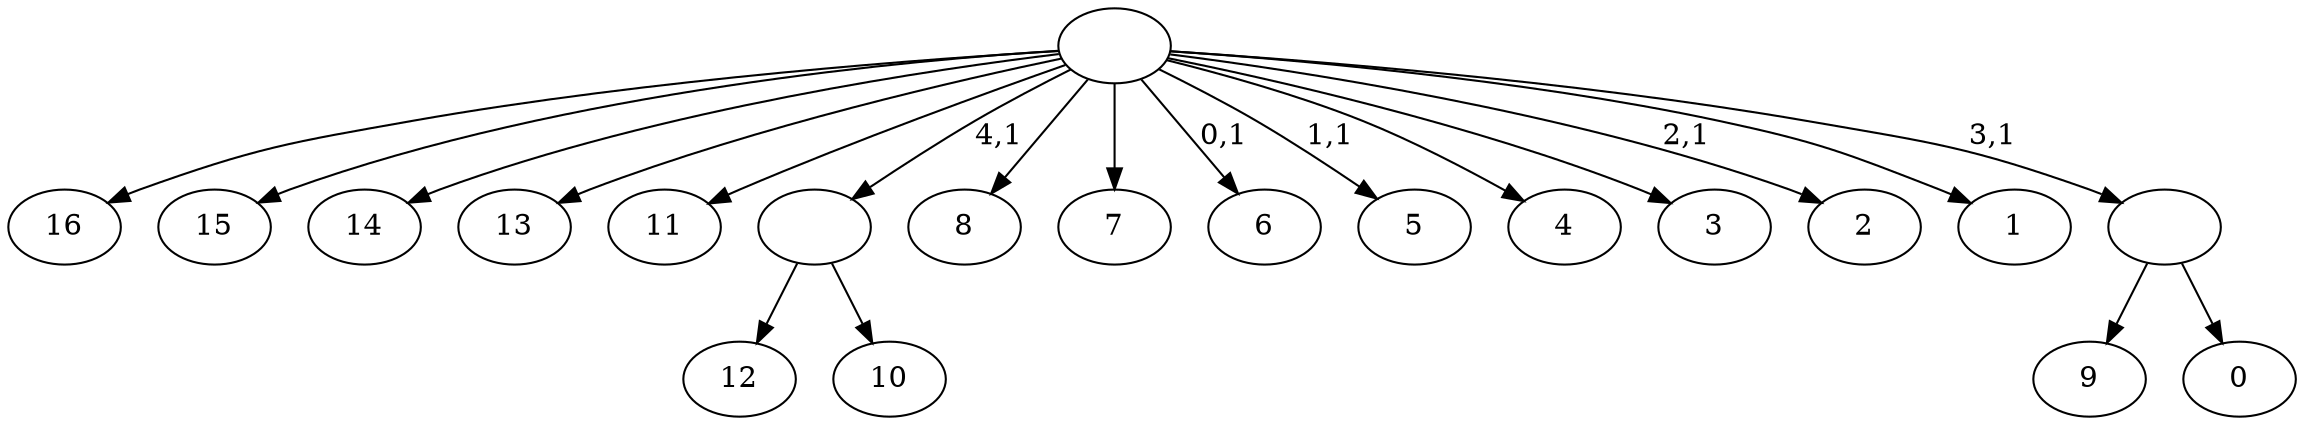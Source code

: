 digraph T {
	22 [label="16"]
	21 [label="15"]
	20 [label="14"]
	19 [label="13"]
	18 [label="12"]
	17 [label="11"]
	16 [label="10"]
	15 [label=""]
	14 [label="9"]
	13 [label="8"]
	12 [label="7"]
	11 [label="6"]
	9 [label="5"]
	7 [label="4"]
	6 [label="3"]
	5 [label="2"]
	3 [label="1"]
	2 [label="0"]
	1 [label=""]
	0 [label=""]
	15 -> 18 [label=""]
	15 -> 16 [label=""]
	1 -> 14 [label=""]
	1 -> 2 [label=""]
	0 -> 5 [label="2,1"]
	0 -> 9 [label="1,1"]
	0 -> 11 [label="0,1"]
	0 -> 22 [label=""]
	0 -> 21 [label=""]
	0 -> 20 [label=""]
	0 -> 19 [label=""]
	0 -> 17 [label=""]
	0 -> 15 [label="4,1"]
	0 -> 13 [label=""]
	0 -> 12 [label=""]
	0 -> 7 [label=""]
	0 -> 6 [label=""]
	0 -> 3 [label=""]
	0 -> 1 [label="3,1"]
}
